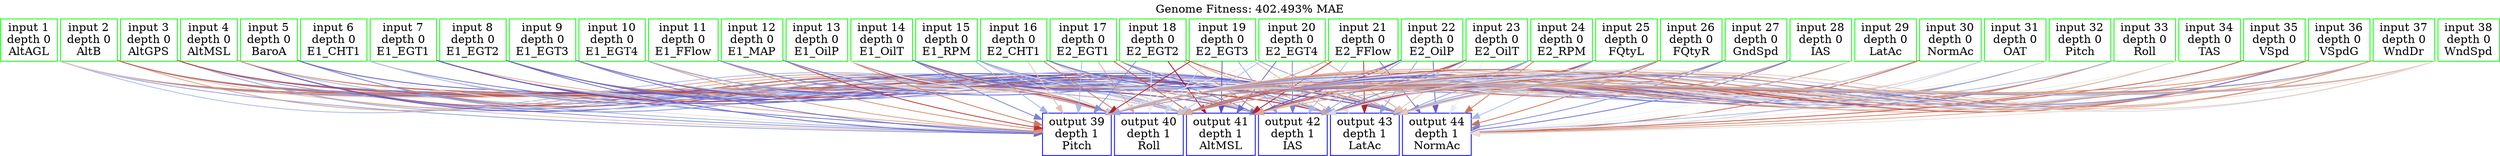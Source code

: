 digraph RNN {
labelloc="t";
label="Genome Fitness: 402.493% MAE";

	graph [pad="0.01", nodesep="0.05", ranksep="0.9"];
	{
		rank = source;
		node1 [shape=box,color=green,label="input 1\ndepth 0\nAltAGL"];
		node2 [shape=box,color=green,label="input 2\ndepth 0\nAltB"];
		node3 [shape=box,color=green,label="input 3\ndepth 0\nAltGPS"];
		node4 [shape=box,color=green,label="input 4\ndepth 0\nAltMSL"];
		node5 [shape=box,color=green,label="input 5\ndepth 0\nBaroA"];
		node6 [shape=box,color=green,label="input 6\ndepth 0\nE1_CHT1"];
		node7 [shape=box,color=green,label="input 7\ndepth 0\nE1_EGT1"];
		node8 [shape=box,color=green,label="input 8\ndepth 0\nE1_EGT2"];
		node9 [shape=box,color=green,label="input 9\ndepth 0\nE1_EGT3"];
		node10 [shape=box,color=green,label="input 10\ndepth 0\nE1_EGT4"];
		node11 [shape=box,color=green,label="input 11\ndepth 0\nE1_FFlow"];
		node12 [shape=box,color=green,label="input 12\ndepth 0\nE1_MAP"];
		node13 [shape=box,color=green,label="input 13\ndepth 0\nE1_OilP"];
		node14 [shape=box,color=green,label="input 14\ndepth 0\nE1_OilT"];
		node15 [shape=box,color=green,label="input 15\ndepth 0\nE1_RPM"];
		node16 [shape=box,color=green,label="input 16\ndepth 0\nE2_CHT1"];
		node17 [shape=box,color=green,label="input 17\ndepth 0\nE2_EGT1"];
		node18 [shape=box,color=green,label="input 18\ndepth 0\nE2_EGT2"];
		node19 [shape=box,color=green,label="input 19\ndepth 0\nE2_EGT3"];
		node20 [shape=box,color=green,label="input 20\ndepth 0\nE2_EGT4"];
		node21 [shape=box,color=green,label="input 21\ndepth 0\nE2_FFlow"];
		node22 [shape=box,color=green,label="input 22\ndepth 0\nE2_OilP"];
		node23 [shape=box,color=green,label="input 23\ndepth 0\nE2_OilT"];
		node24 [shape=box,color=green,label="input 24\ndepth 0\nE2_RPM"];
		node25 [shape=box,color=green,label="input 25\ndepth 0\nFQtyL"];
		node26 [shape=box,color=green,label="input 26\ndepth 0\nFQtyR"];
		node27 [shape=box,color=green,label="input 27\ndepth 0\nGndSpd"];
		node28 [shape=box,color=green,label="input 28\ndepth 0\nIAS"];
		node29 [shape=box,color=green,label="input 29\ndepth 0\nLatAc"];
		node30 [shape=box,color=green,label="input 30\ndepth 0\nNormAc"];
		node31 [shape=box,color=green,label="input 31\ndepth 0\nOAT"];
		node32 [shape=box,color=green,label="input 32\ndepth 0\nPitch"];
		node33 [shape=box,color=green,label="input 33\ndepth 0\nRoll"];
		node34 [shape=box,color=green,label="input 34\ndepth 0\nTAS"];
		node35 [shape=box,color=green,label="input 35\ndepth 0\nVSpd"];
		node36 [shape=box,color=green,label="input 36\ndepth 0\nVSpdG"];
		node37 [shape=box,color=green,label="input 37\ndepth 0\nWndDr"];
		node38 [shape=box,color=green,label="input 38\ndepth 0\nWndSpd"];
	}

	{
		rank = sink;
		node39 [shape=box,color=blue,label="output 39\ndepth 1\nPitch"];
		node40 [shape=box,color=blue,label="output 40\ndepth 1\nRoll"];
		node41 [shape=box,color=blue,label="output 41\ndepth 1\nAltMSL"];
		node42 [shape=box,color=blue,label="output 42\ndepth 1\nIAS"];
		node43 [shape=box,color=blue,label="output 43\ndepth 1\nLatAc"];
		node44 [shape=box,color=blue,label="output 44\ndepth 1\nNormAc"];
	}

	node1 -> node2 -> node3 -> node4 -> node5 -> node6 -> node7 -> node8 -> node9 -> node10 -> node11 -> node12 -> node13 -> node14 -> node15 -> node16 -> node17 -> node18 -> node19 -> node20 -> node21 -> node22 -> node23 -> node24 -> node25 -> node26 -> node27 -> node28 -> node29 -> node30 -> node31 -> node32 -> node33 -> node34 -> node35 -> node36 -> node37 -> node38 [style=invis];


	node39 -> node40 -> node41 -> node42 -> node43 -> node44 [style=invis];



	node1 -> node39 [color="#929fe0"]; /* weight: -0.2524 */
	node2 -> node39 [color="#e4c1af"]; /* weight: 0.126046 */
	node3 -> node39 [color="#8793dd"]; /* weight: -0.288948 */
	node4 -> node39 [color="#a4b1e5"]; /* weight: -0.19883 */
	node5 -> node39 [color="#eee2db"]; /* weight: 0.0393889 */
	node6 -> node39 [color="#7075d3"]; /* weight: -0.37363 */
	node7 -> node39 [color="#deab94"]; /* weight: 0.178904 */
	node8 -> node39 [color="#6565cd"]; /* weight: -0.421995 */
	node9 -> node39 [color="#6a6dd0"]; /* weight: -0.397937 */
	node10 -> node39 [color="#d99980"]; /* weight: 0.227234 */
	node11 -> node39 [color="#d58c73"]; /* weight: 0.25822 */
	node12 -> node39 [color="#ba3434"]; /* weight: 0.445263 */
	node13 -> node39 [color="#cf7a62"]; /* weight: 0.300447 */
	node14 -> node39 [color="#7a83d8"]; /* weight: -0.336966 */
	node15 -> node39 [color="#a5b3e5"]; /* weight: -0.194561 */
	node16 -> node39 [color="#e4c0ad"]; /* weight: 0.126944 */
	node17 -> node39 [color="#adbbe7"]; /* weight: -0.173359 */
	node18 -> node39 [color="#828edb"]; /* weight: -0.304043 */
	node19 -> node39 [color="#b6242e"]; /* weight: 0.46731 */
	node20 -> node39 [color="#e3e8f0"]; /* weight: -0.0366449 */
	node21 -> node39 [color="#efe9e4"]; /* weight: 0.0244875 */
	node22 -> node39 [color="#afbce7"]; /* weight: -0.170049 */
	node23 -> node39 [color="#d58d74"]; /* weight: 0.255062 */
	node24 -> node39 [color="#f0ece8"]; /* weight: 0.0161252 */
	node25 -> node39 [color="#dda78f"]; /* weight: 0.192365 */
	node26 -> node39 [color="#97a4e2"]; /* weight: -0.236699 */
	node27 -> node39 [color="#e0b09a"]; /* weight: 0.165946 */
	node28 -> node39 [color="#c96752"]; /* weight: 0.345054 */
	node29 -> node39 [color="#acb9e7"]; /* weight: -0.176236 */
	node30 -> node39 [color="#c5cfeb"]; /* weight: -0.111018 */
	node31 -> node39 [color="#6869cf"]; /* weight: -0.408957 */
	node32 -> node39 [color="#c5cfeb"]; /* weight: -0.109187 */
	node33 -> node39 [color="#cb6e58"]; /* weight: 0.329437 */
	node34 -> node39 [color="#dca58d"]; /* weight: 0.194025 */
	node35 -> node39 [color="#deaa93"]; /* weight: 0.183756 */
	node36 -> node39 [color="#d79279"]; /* weight: 0.242213 */
	node37 -> node39 [color="#ca6954"]; /* weight: 0.33829 */
	node38 -> node39 [color="#9dabe3"]; /* weight: -0.219573 */
	node1 -> node40 [color="#a9b7e6"]; /* weight: -0.183108 */
	node2 -> node40 [color="#db9f86"]; /* weight: 0.212236 */
	node3 -> node40 [color="#dca58d"]; /* weight: 0.195232 */
	node4 -> node40 [color="#c04a3e"]; /* weight: 0.406589 */
	node5 -> node40 [color="#93a0e1"]; /* weight: -0.251602 */
	node6 -> node40 [color="#d69177"]; /* weight: 0.24596 */
	node7 -> node40 [color="#cdd6ed"]; /* weight: -0.0884123 */
	node8 -> node40 [color="#c14e41"]; /* weight: 0.398891 */
	node9 -> node40 [color="#d3dbee"]; /* weight: -0.0748066 */
	node10 -> node40 [color="#d68f76"]; /* weight: 0.247785 */
	node11 -> node40 [color="#a5b3e5"]; /* weight: -0.19472 */
	node12 -> node40 [color="#c6d1ec"]; /* weight: -0.105907 */
	node13 -> node40 [color="#b51d2c"]; /* weight: 0.474242 */
	node14 -> node40 [color="#c86450"]; /* weight: 0.352178 */
	node15 -> node40 [color="#bfcaea"]; /* weight: -0.123378 */
	node16 -> node40 [color="#ce755d"]; /* weight: 0.310962 */
	node17 -> node40 [color="#dda78f"]; /* weight: 0.192521 */
	node18 -> node40 [color="#f1efed"]; /* weight: 0.00961293 */
	node19 -> node40 [color="#cbd5ec"]; /* weight: -0.093472 */
	node20 -> node40 [color="#b9c5e9"]; /* weight: -0.140205 */
	node21 -> node40 [color="#d8957c"]; /* weight: 0.235784 */
	node22 -> node40 [color="#cd735c"]; /* weight: 0.315374 */
	node23 -> node40 [color="#c65f4c"]; /* weight: 0.363345 */
	node24 -> node40 [color="#dca48c"]; /* weight: 0.199801 */
	node25 -> node40 [color="#6d71d2"]; /* weight: -0.388928 */
	node26 -> node40 [color="#6b6ed1"]; /* weight: -0.394365 */
	node27 -> node40 [color="#c9d3ec"]; /* weight: -0.0959279 */
	node28 -> node40 [color="#e7caba"]; /* weight: 0.10293 */
	node29 -> node40 [color="#dca48c"]; /* weight: 0.200605 */
	node30 -> node40 [color="#696cd0"]; /* weight: -0.404324 */
	node31 -> node40 [color="#efe6e0"]; /* weight: 0.029983 */
	node32 -> node40 [color="#6c70d1"]; /* weight: -0.389553 */
	node33 -> node40 [color="#6261cb"]; /* weight: -0.433258 */
	node34 -> node40 [color="#e2e6f0"]; /* weight: -0.0394203 */
	node35 -> node40 [color="#cdd6ed"]; /* weight: -0.0880222 */
	node36 -> node40 [color="#c25243"]; /* weight: 0.392034 */
	node37 -> node40 [color="#9dabe3"]; /* weight: -0.219415 */
	node38 -> node40 [color="#deab94"]; /* weight: 0.180758 */
	node1 -> node41 [color="#ca6b55"]; /* weight: 0.337287 */
	node2 -> node41 [color="#bac6ea"]; /* weight: -0.135384 */
	node3 -> node41 [color="#9dabe3"]; /* weight: -0.218114 */
	node4 -> node41 [color="#7c86d9"]; /* weight: -0.327473 */
	node5 -> node41 [color="#c55948"]; /* weight: 0.372912 */
	node6 -> node41 [color="#8996de"]; /* weight: -0.283433 */
	node7 -> node41 [color="#a2b0e5"]; /* weight: -0.205111 */
	node8 -> node41 [color="#d28269"]; /* weight: 0.281198 */
	node9 -> node41 [color="#c2cdeb"]; /* weight: -0.118418 */
	node10 -> node41 [color="#ede1d9"]; /* weight: 0.0410519 */
	node11 -> node41 [color="#c45747"]; /* weight: 0.378446 */
	node12 -> node41 [color="#f0f0f2"]; /* weight: -0.00590849 */
	node13 -> node41 [color="#bac6ea"]; /* weight: -0.138398 */
	node14 -> node41 [color="#b7c4e9"]; /* weight: -0.146076 */
	node15 -> node41 [color="#8d9adf"]; /* weight: -0.271737 */
	node16 -> node41 [color="#e4c0ad"]; /* weight: 0.13042 */
	node17 -> node41 [color="#c25042"]; /* weight: 0.395356 */
	node18 -> node41 [color="#b10127"]; /* weight: 0.497396 */
	node19 -> node41 [color="#5a51c5"]; /* weight: -0.479053 */
	node20 -> node41 [color="#686acf"]; /* weight: -0.408204 */
	node21 -> node41 [color="#b5212d"]; /* weight: 0.472574 */
	node22 -> node41 [color="#5548c1"]; /* weight: -0.498722 */
	node23 -> node41 [color="#c35444"]; /* weight: 0.385224 */
	node24 -> node41 [color="#6b6ed1"]; /* weight: -0.396161 */
	node25 -> node41 [color="#cf7860"]; /* weight: 0.303051 */
	node26 -> node41 [color="#dba28a"]; /* weight: 0.201638 */
	node27 -> node41 [color="#c04a3e"]; /* weight: 0.404872 */
	node28 -> node41 [color="#c25243"]; /* weight: 0.391091 */
	node29 -> node41 [color="#d7947b"]; /* weight: 0.236182 */
	node30 -> node41 [color="#e7c9b8"]; /* weight: 0.106234 */
	node31 -> node41 [color="#e6c7b6"]; /* weight: 0.108149 */
	node32 -> node41 [color="#acb9e7"]; /* weight: -0.177666 */
	node33 -> node41 [color="#c9d3ec"]; /* weight: -0.0978872 */
	node34 -> node41 [color="#c14c3f"]; /* weight: 0.402042 */
	node35 -> node41 [color="#c5cfeb"]; /* weight: -0.108713 */
	node36 -> node41 [color="#d58c73"]; /* weight: 0.256585 */
	node37 -> node41 [color="#ebd8cd"]; /* weight: 0.0671393 */
	node38 -> node41 [color="#deaa93"]; /* weight: 0.184611 */
	node1 -> node42 [color="#d8957c"]; /* weight: 0.235583 */
	node2 -> node42 [color="#c7604d"]; /* weight: 0.359936 */
	node3 -> node42 [color="#6463cc"]; /* weight: -0.426144 */
	node4 -> node42 [color="#594fc4"]; /* weight: -0.481805 */
	node5 -> node42 [color="#afbce7"]; /* weight: -0.168552 */
	node6 -> node42 [color="#e7caba"]; /* weight: 0.099892 */
	node7 -> node42 [color="#97a4e2"]; /* weight: -0.237615 */
	node8 -> node42 [color="#808bda"]; /* weight: -0.312161 */
	node9 -> node42 [color="#929fe0"]; /* weight: -0.25287 */
	node10 -> node42 [color="#5e58c8"]; /* weight: -0.455869 */
	node11 -> node42 [color="#848fdc"]; /* weight: -0.302503 */
	node12 -> node42 [color="#dfad96"]; /* weight: 0.173746 */
	node13 -> node42 [color="#e5c4b2"]; /* weight: 0.118344 */
	node14 -> node42 [color="#ca6b55"]; /* weight: 0.335699 */
	node15 -> node42 [color="#cdd6ed"]; /* weight: -0.0883863 */
	node16 -> node42 [color="#acb9e7"]; /* weight: -0.176611 */
	node17 -> node42 [color="#6f74d3"]; /* weight: -0.378453 */
	node18 -> node42 [color="#d69177"]; /* weight: 0.245989 */
	node19 -> node42 [color="#94a2e1"]; /* weight: -0.246284 */
	node20 -> node42 [color="#767dd6"]; /* weight: -0.352689 */
	node21 -> node42 [color="#acb9e7"]; /* weight: -0.174936 */
	node22 -> node42 [color="#95a3e1"]; /* weight: -0.242396 */
	node23 -> node42 [color="#7379d5"]; /* weight: -0.362962 */
	node24 -> node42 [color="#a2b0e5"]; /* weight: -0.202621 */
	node25 -> node42 [color="#bc3b37"]; /* weight: 0.432023 */
	node26 -> node42 [color="#b51d2c"]; /* weight: 0.476963 */
	node27 -> node42 [color="#ecdbd1"]; /* weight: 0.0594371 */
	node28 -> node42 [color="#a5b3e5"]; /* weight: -0.194573 */
	node29 -> node42 [color="#6a6dd0"]; /* weight: -0.397691 */
	node30 -> node42 [color="#b6242e"]; /* weight: 0.46805 */
	node31 -> node42 [color="#d3dbee"]; /* weight: -0.0746536 */
	node32 -> node42 [color="#d8977e"]; /* weight: 0.228796 */
	node33 -> node42 [color="#d07c63"]; /* weight: 0.297732 */
	node34 -> node42 [color="#f2f2f1"]; /* weight: 0.000655226 */
	node35 -> node42 [color="#c0cceb"]; /* weight: -0.119678 */
	node36 -> node42 [color="#828edb"]; /* weight: -0.304787 */
	node37 -> node42 [color="#da9d85"]; /* weight: 0.214779 */
	node38 -> node42 [color="#d3dbee"]; /* weight: -0.0758622 */
	node1 -> node43 [color="#777fd7"]; /* weight: -0.349488 */
	node2 -> node43 [color="#8d9adf"]; /* weight: -0.2689 */
	node3 -> node43 [color="#d28269"]; /* weight: 0.280018 */
	node4 -> node43 [color="#ba3735"]; /* weight: 0.441032 */
	node5 -> node43 [color="#8590dc"]; /* weight: -0.297714 */
	node6 -> node43 [color="#757cd6"]; /* weight: -0.354255 */
	node7 -> node43 [color="#b82d31"]; /* weight: 0.456827 */
	node8 -> node43 [color="#5c55c7"]; /* weight: -0.467012 */
	node9 -> node43 [color="#bc3b37"]; /* weight: 0.432654 */
	node10 -> node43 [color="#7379d5"]; /* weight: -0.365353 */
	node11 -> node43 [color="#eee4dd"]; /* weight: 0.0364911 */
	node12 -> node43 [color="#ecdcd3"]; /* weight: 0.0535943 */
	node13 -> node43 [color="#edded5"]; /* weight: 0.0512174 */
	node14 -> node43 [color="#5c55c7"]; /* weight: -0.466648 */
	node15 -> node43 [color="#f0ece8"]; /* weight: 0.0144753 */
	node16 -> node43 [color="#c3ceeb"]; /* weight: -0.11228 */
	node17 -> node43 [color="#6768ce"]; /* weight: -0.414757 */
	node18 -> node43 [color="#dda891"]; /* weight: 0.187877 */
	node19 -> node43 [color="#e0b09a"]; /* weight: 0.167178 */
	node20 -> node43 [color="#ebd9cf"]; /* weight: 0.0622241 */
	node21 -> node43 [color="#b5212d"]; /* weight: 0.473977 */
	node22 -> node43 [color="#8f9ce0"]; /* weight: -0.26062 */
	node23 -> node43 [color="#e4c0ad"]; /* weight: 0.126849 */
	node24 -> node43 [color="#93a0e1"]; /* weight: -0.248992 */
	node25 -> node43 [color="#93a0e1"]; /* weight: -0.248671 */
	node26 -> node43 [color="#c9d3ec"]; /* weight: -0.0993024 */
	node27 -> node43 [color="#7075d3"]; /* weight: -0.374001 */
	node28 -> node43 [color="#dda891"]; /* weight: 0.186051 */
	node29 -> node43 [color="#e0b39e"]; /* weight: 0.160477 */
	node30 -> node43 [color="#d3dbee"]; /* weight: -0.0753534 */
	node31 -> node43 [color="#eee4dd"]; /* weight: 0.0357718 */
	node32 -> node43 [color="#9eace4"]; /* weight: -0.215063 */
	node33 -> node43 [color="#d48a71"]; /* weight: 0.259724 */
	node34 -> node43 [color="#e5c3b0"]; /* weight: 0.122693 */
	node35 -> node43 [color="#e5e9f0"]; /* weight: -0.0294216 */
	node36 -> node43 [color="#7075d3"]; /* weight: -0.373948 */
	node37 -> node43 [color="#d7947b"]; /* weight: 0.239498 */
	node38 -> node43 [color="#e7caba"]; /* weight: 0.100099 */
	node1 -> node44 [color="#e8cdbe"]; /* weight: 0.0929939 */
	node2 -> node44 [color="#c7604d"]; /* weight: 0.360258 */
	node3 -> node44 [color="#be443b"]; /* weight: 0.416241 */
	node4 -> node44 [color="#dfad96"]; /* weight: 0.174253 */
	node5 -> node44 [color="#5e58c8"]; /* weight: -0.456655 */
	node6 -> node44 [color="#c3ceeb"]; /* weight: -0.114559 */
	node7 -> node44 [color="#5a51c5"]; /* weight: -0.476764 */
	node8 -> node44 [color="#6a6dd0"]; /* weight: -0.399563 */
	node9 -> node44 [color="#7278d4"]; /* weight: -0.366979 */
	node10 -> node44 [color="#afbce7"]; /* weight: -0.168506 */
	node11 -> node44 [color="#808bda"]; /* weight: -0.311957 */
	node12 -> node44 [color="#686acf"]; /* weight: -0.40712 */
	node13 -> node44 [color="#e3e8f0"]; /* weight: -0.0337769 */
	node14 -> node44 [color="#6f74d3"]; /* weight: -0.380729 */
	node15 -> node44 [color="#8a97de"]; /* weight: -0.277278 */
	node16 -> node44 [color="#6362cc"]; /* weight: -0.428485 */
	node17 -> node44 [color="#e3bba7"]; /* weight: 0.139906 */
	node18 -> node44 [color="#c7604d"]; /* weight: 0.358706 */
	node19 -> node44 [color="#93a0e1"]; /* weight: -0.250954 */
	node20 -> node44 [color="#dca48c"]; /* weight: 0.199923 */
	node21 -> node44 [color="#6a6dd0"]; /* weight: -0.398809 */
	node22 -> node44 [color="#6261cb"]; /* weight: -0.434854 */
	node23 -> node44 [color="#e9ebf1"]; /* weight: -0.0244596 */
	node24 -> node44 [color="#cf7860"]; /* weight: 0.305012 */
	node25 -> node44 [color="#acb9e7"]; /* weight: -0.174809 */
	node26 -> node44 [color="#cd725b"]; /* weight: 0.318082 */
	node27 -> node44 [color="#818cdb"]; /* weight: -0.308596 */
	node28 -> node44 [color="#6d71d2"]; /* weight: -0.385871 */
	node29 -> node44 [color="#f2f2f1"]; /* weight: 0.00117629 */
	node30 -> node44 [color="#c8624e"]; /* weight: 0.355043 */
	node31 -> node44 [color="#c8d2ec"]; /* weight: -0.101863 */
	node32 -> node44 [color="#f1efed"]; /* weight: 0.00970878 */
	node33 -> node44 [color="#adbbe7"]; /* weight: -0.170947 */
	node34 -> node44 [color="#efe9e4"]; /* weight: 0.0231768 */
	node35 -> node44 [color="#c55948"]; /* weight: 0.373127 */
	node36 -> node44 [color="#d3856c"]; /* weight: 0.272374 */
	node37 -> node44 [color="#dca48c"]; /* weight: 0.19748 */
	node38 -> node44 [color="#eddfd7"]; /* weight: 0.0463857 */


}
